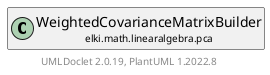 @startuml
    remove .*\.(Instance|Par|Parameterizer|Factory)$
    set namespaceSeparator none
    hide empty fields
    hide empty methods

    class "<size:14>WeightedCovarianceMatrixBuilder.Par\n<size:10>elki.math.linearalgebra.pca" as elki.math.linearalgebra.pca.WeightedCovarianceMatrixBuilder.Par [[WeightedCovarianceMatrixBuilder.Par.html]] {
        {static} +WEIGHT_ID: OptionID
        #weightfunction: WeightFunction
        +configure(Parameterization): void
        +make(): WeightedCovarianceMatrixBuilder
    }

    interface "<size:14>Parameterizer\n<size:10>elki.utilities.optionhandling" as elki.utilities.optionhandling.Parameterizer [[../../../utilities/optionhandling/Parameterizer.html]] {
        {abstract} +make(): Object
    }
    class "<size:14>WeightedCovarianceMatrixBuilder\n<size:10>elki.math.linearalgebra.pca" as elki.math.linearalgebra.pca.WeightedCovarianceMatrixBuilder [[WeightedCovarianceMatrixBuilder.html]]

    elki.utilities.optionhandling.Parameterizer <|.. elki.math.linearalgebra.pca.WeightedCovarianceMatrixBuilder.Par
    elki.math.linearalgebra.pca.WeightedCovarianceMatrixBuilder +-- elki.math.linearalgebra.pca.WeightedCovarianceMatrixBuilder.Par

    center footer UMLDoclet 2.0.19, PlantUML 1.2022.8
@enduml
